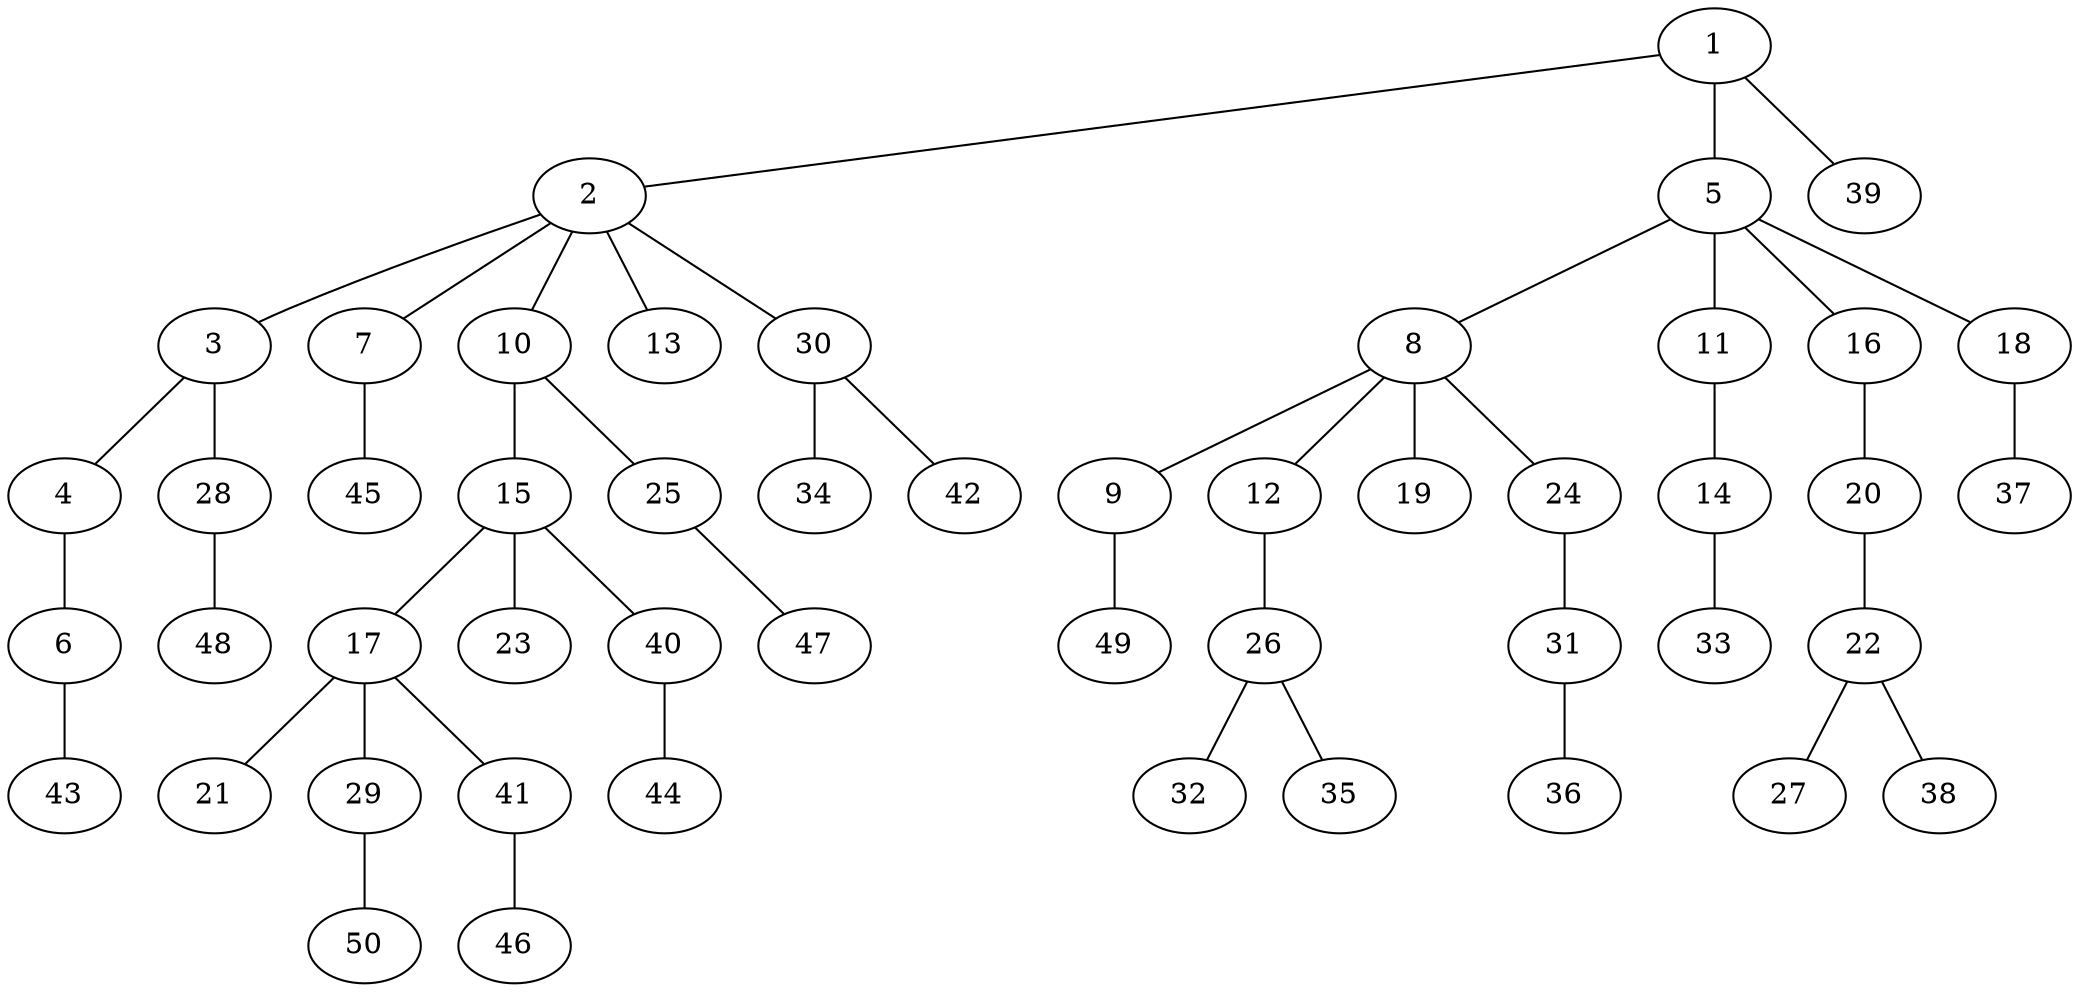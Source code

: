 graph graphname {1--2
1--5
1--39
2--3
2--7
2--10
2--13
2--30
3--4
3--28
4--6
5--8
5--11
5--16
5--18
6--43
7--45
8--9
8--12
8--19
8--24
9--49
10--15
10--25
11--14
12--26
14--33
15--17
15--23
15--40
16--20
17--21
17--29
17--41
18--37
20--22
22--27
22--38
24--31
25--47
26--32
26--35
28--48
29--50
30--34
30--42
31--36
40--44
41--46
}